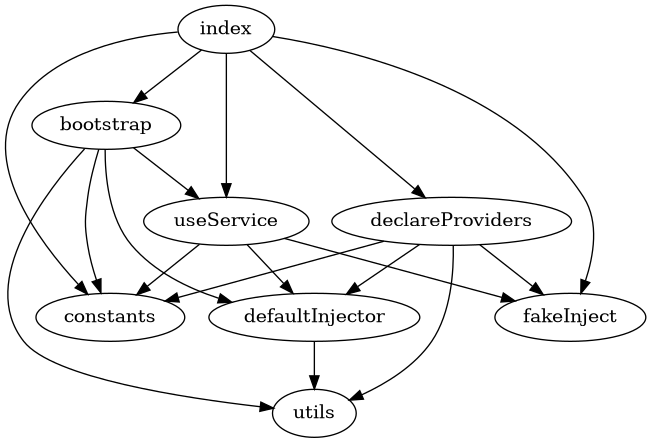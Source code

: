 @startuml FILE_RELATION

digraph G {
  bootstrap -> useService
  bootstrap -> defaultInjector
  bootstrap -> utils
  bootstrap -> constants

  declareProviders -> defaultInjector
  declareProviders -> utils
  declareProviders -> constants
  declareProviders -> fakeInject

  defaultInjector -> utils

  useService -> defaultInjector
  useService -> constants
  useService -> fakeInject

  index -> declareProviders
  index -> useService
  index -> bootstrap
  index -> constants
  index -> fakeInject
}

@enduml
